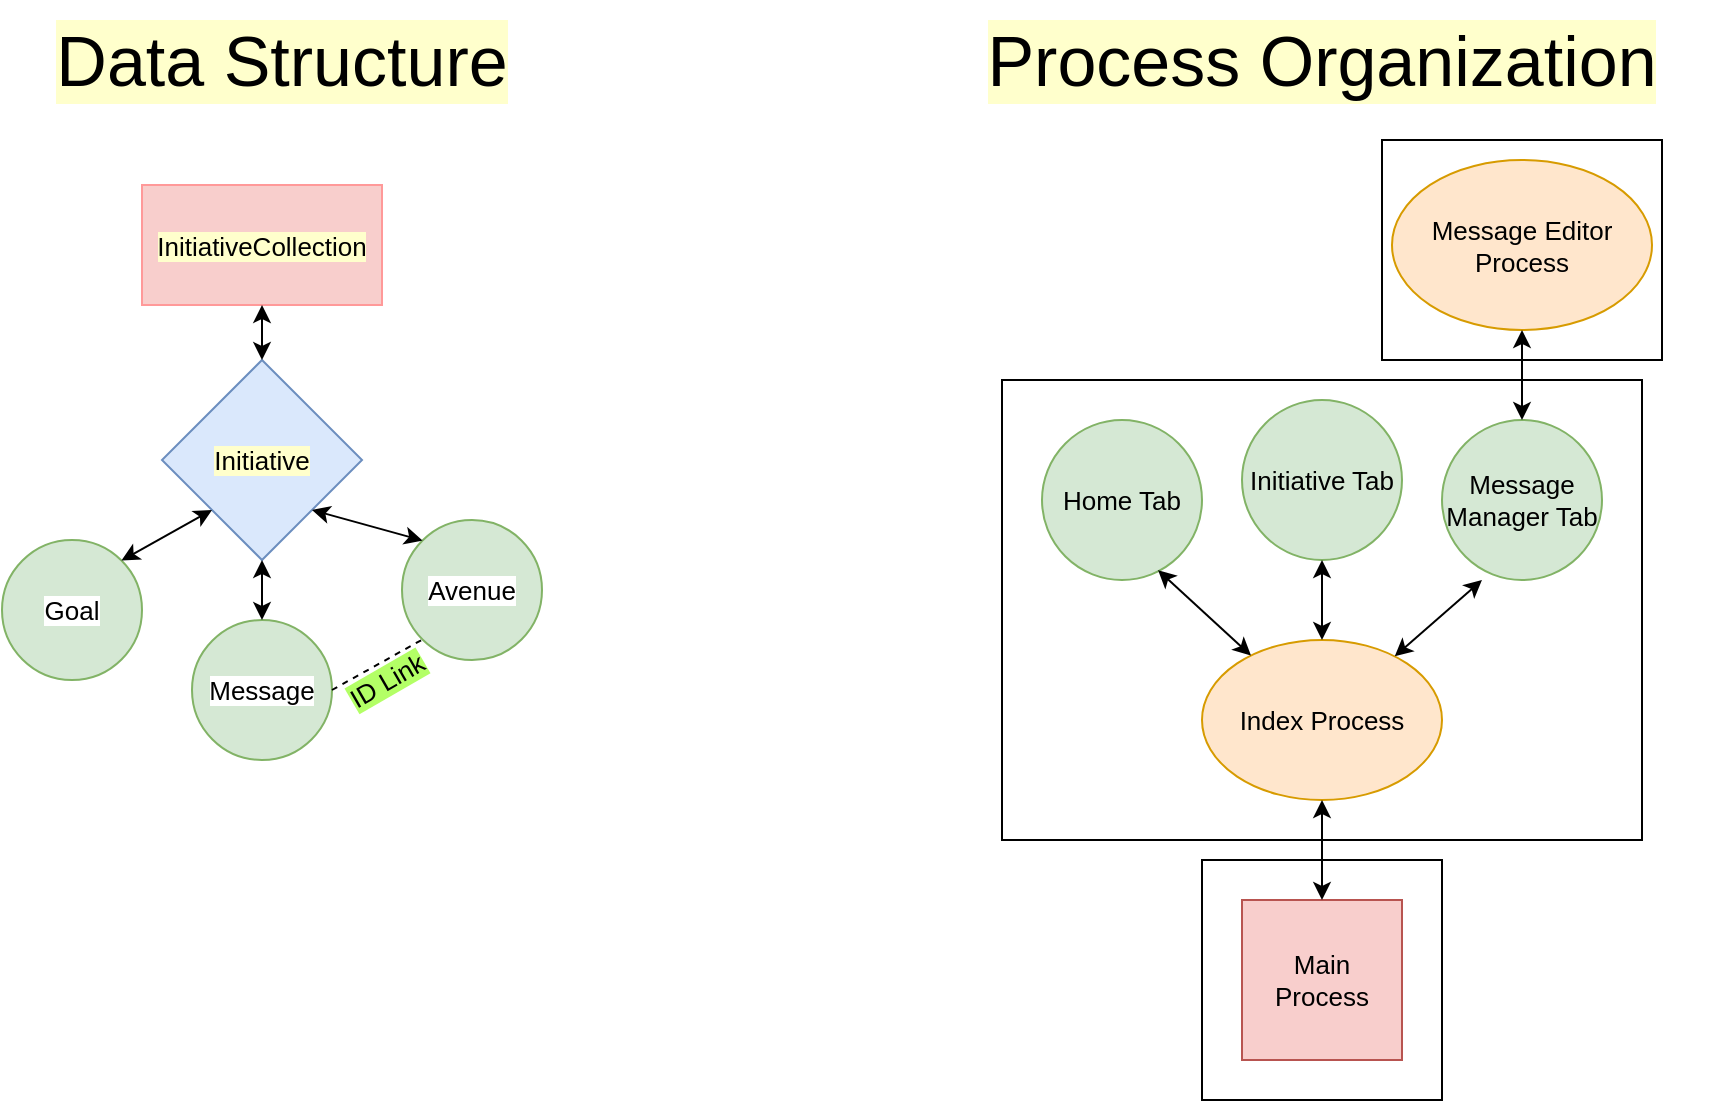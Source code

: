 <mxfile version="13.0.7" type="device"><diagram id="Ht1M8jgEwFfnCIfOTk4-" name="Page-1"><mxGraphModel dx="852" dy="384" grid="1" gridSize="10" guides="1" tooltips="1" connect="1" arrows="1" fold="1" page="1" pageScale="1" pageWidth="1169" pageHeight="827" math="0" shadow="0"><root><mxCell id="0"/><mxCell id="1" parent="0"/><mxCell id="lxE9uK5QayynkwWYumel-30" value="" style="rounded=0;whiteSpace=wrap;html=1;shadow=0;comic=0;labelBackgroundColor=#FFFFCC;fontSize=13;" vertex="1" parent="1"><mxGeometry x="970" y="90" width="140" height="110" as="geometry"/></mxCell><mxCell id="lxE9uK5QayynkwWYumel-28" value="" style="whiteSpace=wrap;html=1;aspect=fixed;rounded=0;shadow=0;comic=0;labelBackgroundColor=#FFFFCC;fontSize=13;" vertex="1" parent="1"><mxGeometry x="880" y="450" width="120" height="120" as="geometry"/></mxCell><mxCell id="lxE9uK5QayynkwWYumel-27" value="" style="rounded=0;whiteSpace=wrap;html=1;shadow=0;comic=0;labelBackgroundColor=#FFFFCC;fontSize=13;" vertex="1" parent="1"><mxGeometry x="780" y="210" width="320" height="230" as="geometry"/></mxCell><mxCell id="lxE9uK5QayynkwWYumel-6" value="Main Process" style="whiteSpace=wrap;html=1;aspect=fixed;fillColor=#f8cecc;strokeColor=#b85450;fontSize=13;" vertex="1" parent="1"><mxGeometry x="900" y="470" width="80" height="80" as="geometry"/></mxCell><mxCell id="lxE9uK5QayynkwWYumel-7" value="Index Process" style="ellipse;whiteSpace=wrap;html=1;fillColor=#ffe6cc;strokeColor=#d79b00;fontSize=13;" vertex="1" parent="1"><mxGeometry x="880" y="340" width="120" height="80" as="geometry"/></mxCell><mxCell id="lxE9uK5QayynkwWYumel-9" value="Home Tab" style="ellipse;whiteSpace=wrap;html=1;aspect=fixed;fillColor=#d5e8d4;strokeColor=#82b366;fontSize=13;" vertex="1" parent="1"><mxGeometry x="800" y="230" width="80" height="80" as="geometry"/></mxCell><mxCell id="lxE9uK5QayynkwWYumel-10" value="Initiative Tab" style="ellipse;whiteSpace=wrap;html=1;aspect=fixed;fillColor=#d5e8d4;strokeColor=#82b366;fontSize=13;" vertex="1" parent="1"><mxGeometry x="900" y="220" width="80" height="80" as="geometry"/></mxCell><mxCell id="lxE9uK5QayynkwWYumel-11" value="Message Manager Tab" style="ellipse;whiteSpace=wrap;html=1;aspect=fixed;fillColor=#d5e8d4;strokeColor=#82b366;fontSize=13;" vertex="1" parent="1"><mxGeometry x="1000" y="230" width="80" height="80" as="geometry"/></mxCell><mxCell id="lxE9uK5QayynkwWYumel-12" value="Message Editor Process" style="ellipse;whiteSpace=wrap;html=1;fillColor=#ffe6cc;strokeColor=#d79b00;fontSize=13;" vertex="1" parent="1"><mxGeometry x="975" y="100" width="130" height="85" as="geometry"/></mxCell><mxCell id="lxE9uK5QayynkwWYumel-13" value="" style="endArrow=classic;startArrow=classic;html=1;entryX=0.5;entryY=1;entryDx=0;entryDy=0;exitX=0.5;exitY=0;exitDx=0;exitDy=0;" edge="1" parent="1" source="lxE9uK5QayynkwWYumel-11" target="lxE9uK5QayynkwWYumel-12"><mxGeometry width="50" height="50" relative="1" as="geometry"><mxPoint x="480" y="320" as="sourcePoint"/><mxPoint x="530" y="270" as="targetPoint"/><Array as="points"><mxPoint x="1040" y="190"/></Array></mxGeometry></mxCell><mxCell id="lxE9uK5QayynkwWYumel-14" value="" style="endArrow=classic;startArrow=classic;html=1;entryX=0.725;entryY=0.938;entryDx=0;entryDy=0;entryPerimeter=0;" edge="1" parent="1" source="lxE9uK5QayynkwWYumel-7" target="lxE9uK5QayynkwWYumel-9"><mxGeometry width="50" height="50" relative="1" as="geometry"><mxPoint x="480" y="320" as="sourcePoint"/><mxPoint x="530" y="270" as="targetPoint"/></mxGeometry></mxCell><mxCell id="lxE9uK5QayynkwWYumel-15" value="" style="endArrow=classic;startArrow=classic;html=1;exitX=0.5;exitY=0;exitDx=0;exitDy=0;entryX=0.5;entryY=1;entryDx=0;entryDy=0;" edge="1" parent="1" source="lxE9uK5QayynkwWYumel-7" target="lxE9uK5QayynkwWYumel-10"><mxGeometry width="50" height="50" relative="1" as="geometry"><mxPoint x="480" y="320" as="sourcePoint"/><mxPoint x="530" y="270" as="targetPoint"/></mxGeometry></mxCell><mxCell id="lxE9uK5QayynkwWYumel-16" value="" style="endArrow=classic;startArrow=classic;html=1;exitX=0.25;exitY=1;exitDx=0;exitDy=0;exitPerimeter=0;" edge="1" parent="1" source="lxE9uK5QayynkwWYumel-11" target="lxE9uK5QayynkwWYumel-7"><mxGeometry width="50" height="50" relative="1" as="geometry"><mxPoint x="480" y="320" as="sourcePoint"/><mxPoint x="530" y="270" as="targetPoint"/></mxGeometry></mxCell><mxCell id="lxE9uK5QayynkwWYumel-17" value="" style="endArrow=classic;startArrow=classic;html=1;entryX=0.5;entryY=1;entryDx=0;entryDy=0;exitX=0.5;exitY=0;exitDx=0;exitDy=0;" edge="1" parent="1" source="lxE9uK5QayynkwWYumel-6" target="lxE9uK5QayynkwWYumel-7"><mxGeometry width="50" height="50" relative="1" as="geometry"><mxPoint x="480" y="420" as="sourcePoint"/><mxPoint x="530" y="370" as="targetPoint"/></mxGeometry></mxCell><mxCell id="lxE9uK5QayynkwWYumel-18" value="Process Organization" style="text;html=1;strokeColor=none;fillColor=none;align=center;verticalAlign=middle;whiteSpace=wrap;rounded=0;fontSize=35;shadow=0;comic=0;labelBackgroundColor=#FFFFCC;" vertex="1" parent="1"><mxGeometry x="745" y="30" width="390" height="40" as="geometry"/></mxCell><mxCell id="lxE9uK5QayynkwWYumel-19" value="InitiativeCollection" style="rounded=0;whiteSpace=wrap;html=1;shadow=0;comic=0;labelBackgroundColor=#FFFFCC;fontSize=13;fillColor=#f8cecc;strokeColor=#FF9999;" vertex="1" parent="1"><mxGeometry x="350" y="112.5" width="120" height="60" as="geometry"/></mxCell><mxCell id="lxE9uK5QayynkwWYumel-20" value="Initiative" style="rhombus;whiteSpace=wrap;html=1;rounded=0;shadow=0;comic=0;labelBackgroundColor=#FFFFCC;fontSize=13;fillColor=#dae8fc;strokeColor=#6c8ebf;" vertex="1" parent="1"><mxGeometry x="360" y="200" width="100" height="100" as="geometry"/></mxCell><mxCell id="lxE9uK5QayynkwWYumel-21" value="&lt;span style=&quot;background-color: rgb(255 , 255 , 255)&quot;&gt;Message&lt;/span&gt;" style="ellipse;whiteSpace=wrap;html=1;aspect=fixed;rounded=0;shadow=0;comic=0;labelBackgroundColor=#FFFFCC;fontSize=13;fillColor=#d5e8d4;strokeColor=#82b366;" vertex="1" parent="1"><mxGeometry x="375" y="330" width="70" height="70" as="geometry"/></mxCell><mxCell id="lxE9uK5QayynkwWYumel-22" value="&lt;span style=&quot;background-color: rgb(255 , 255 , 255)&quot;&gt;Avenue&lt;/span&gt;" style="ellipse;whiteSpace=wrap;html=1;aspect=fixed;rounded=0;shadow=0;comic=0;labelBackgroundColor=#FFFFCC;fontSize=13;fillColor=#d5e8d4;strokeColor=#82b366;" vertex="1" parent="1"><mxGeometry x="480" y="280" width="70" height="70" as="geometry"/></mxCell><mxCell id="lxE9uK5QayynkwWYumel-23" value="&lt;span style=&quot;background-color: rgb(255 , 255 , 255)&quot;&gt;Goal&lt;/span&gt;" style="ellipse;whiteSpace=wrap;html=1;aspect=fixed;rounded=0;shadow=0;comic=0;labelBackgroundColor=#FFFFCC;fontSize=13;fillColor=#d5e8d4;strokeColor=#82b366;" vertex="1" parent="1"><mxGeometry x="280" y="290" width="70" height="70" as="geometry"/></mxCell><mxCell id="lxE9uK5QayynkwWYumel-33" value="Data Structure" style="text;html=1;strokeColor=none;fillColor=none;align=center;verticalAlign=middle;whiteSpace=wrap;rounded=0;shadow=0;comic=0;labelBackgroundColor=#FFFFCC;fontSize=35;" vertex="1" parent="1"><mxGeometry x="280" y="20" width="280" height="60" as="geometry"/></mxCell><mxCell id="lxE9uK5QayynkwWYumel-34" value="" style="endArrow=classic;startArrow=classic;html=1;fontSize=35;entryX=0.5;entryY=1;entryDx=0;entryDy=0;exitX=0.5;exitY=0;exitDx=0;exitDy=0;" edge="1" parent="1" source="lxE9uK5QayynkwWYumel-21" target="lxE9uK5QayynkwWYumel-20"><mxGeometry width="50" height="50" relative="1" as="geometry"><mxPoint x="560" y="420" as="sourcePoint"/><mxPoint x="610" y="370" as="targetPoint"/></mxGeometry></mxCell><mxCell id="lxE9uK5QayynkwWYumel-35" value="" style="endArrow=classic;startArrow=classic;html=1;fontSize=35;exitX=1;exitY=0;exitDx=0;exitDy=0;entryX=0;entryY=1;entryDx=0;entryDy=0;" edge="1" parent="1" source="lxE9uK5QayynkwWYumel-23" target="lxE9uK5QayynkwWYumel-20"><mxGeometry width="50" height="50" relative="1" as="geometry"><mxPoint x="330" y="320" as="sourcePoint"/><mxPoint x="380" y="270" as="targetPoint"/></mxGeometry></mxCell><mxCell id="lxE9uK5QayynkwWYumel-36" value="" style="endArrow=classic;startArrow=classic;html=1;fontSize=35;entryX=1;entryY=1;entryDx=0;entryDy=0;exitX=0;exitY=0;exitDx=0;exitDy=0;" edge="1" parent="1" source="lxE9uK5QayynkwWYumel-22" target="lxE9uK5QayynkwWYumel-20"><mxGeometry width="50" height="50" relative="1" as="geometry"><mxPoint x="430" y="320" as="sourcePoint"/><mxPoint x="480" y="270" as="targetPoint"/></mxGeometry></mxCell><mxCell id="lxE9uK5QayynkwWYumel-37" value="" style="endArrow=classic;startArrow=classic;html=1;fontSize=35;entryX=0.5;entryY=1;entryDx=0;entryDy=0;exitX=0.5;exitY=0;exitDx=0;exitDy=0;" edge="1" parent="1" source="lxE9uK5QayynkwWYumel-20" target="lxE9uK5QayynkwWYumel-19"><mxGeometry width="50" height="50" relative="1" as="geometry"><mxPoint x="380" y="220" as="sourcePoint"/><mxPoint x="430" y="170" as="targetPoint"/></mxGeometry></mxCell><mxCell id="lxE9uK5QayynkwWYumel-38" value="" style="endArrow=none;dashed=1;html=1;fontSize=35;exitX=1;exitY=0.5;exitDx=0;exitDy=0;entryX=0;entryY=1;entryDx=0;entryDy=0;" edge="1" parent="1" source="lxE9uK5QayynkwWYumel-21" target="lxE9uK5QayynkwWYumel-22"><mxGeometry width="50" height="50" relative="1" as="geometry"><mxPoint x="460" y="390" as="sourcePoint"/><mxPoint x="520" y="330" as="targetPoint"/></mxGeometry></mxCell><mxCell id="lxE9uK5QayynkwWYumel-39" value="ID Link" style="text;html=1;strokeColor=none;fillColor=none;align=center;verticalAlign=middle;whiteSpace=wrap;rounded=0;shadow=0;comic=0;labelBackgroundColor=#B3FF66;fontSize=13;rotation=-30;" vertex="1" parent="1"><mxGeometry x="445" y="350" width="55" height="20" as="geometry"/></mxCell></root></mxGraphModel></diagram></mxfile>